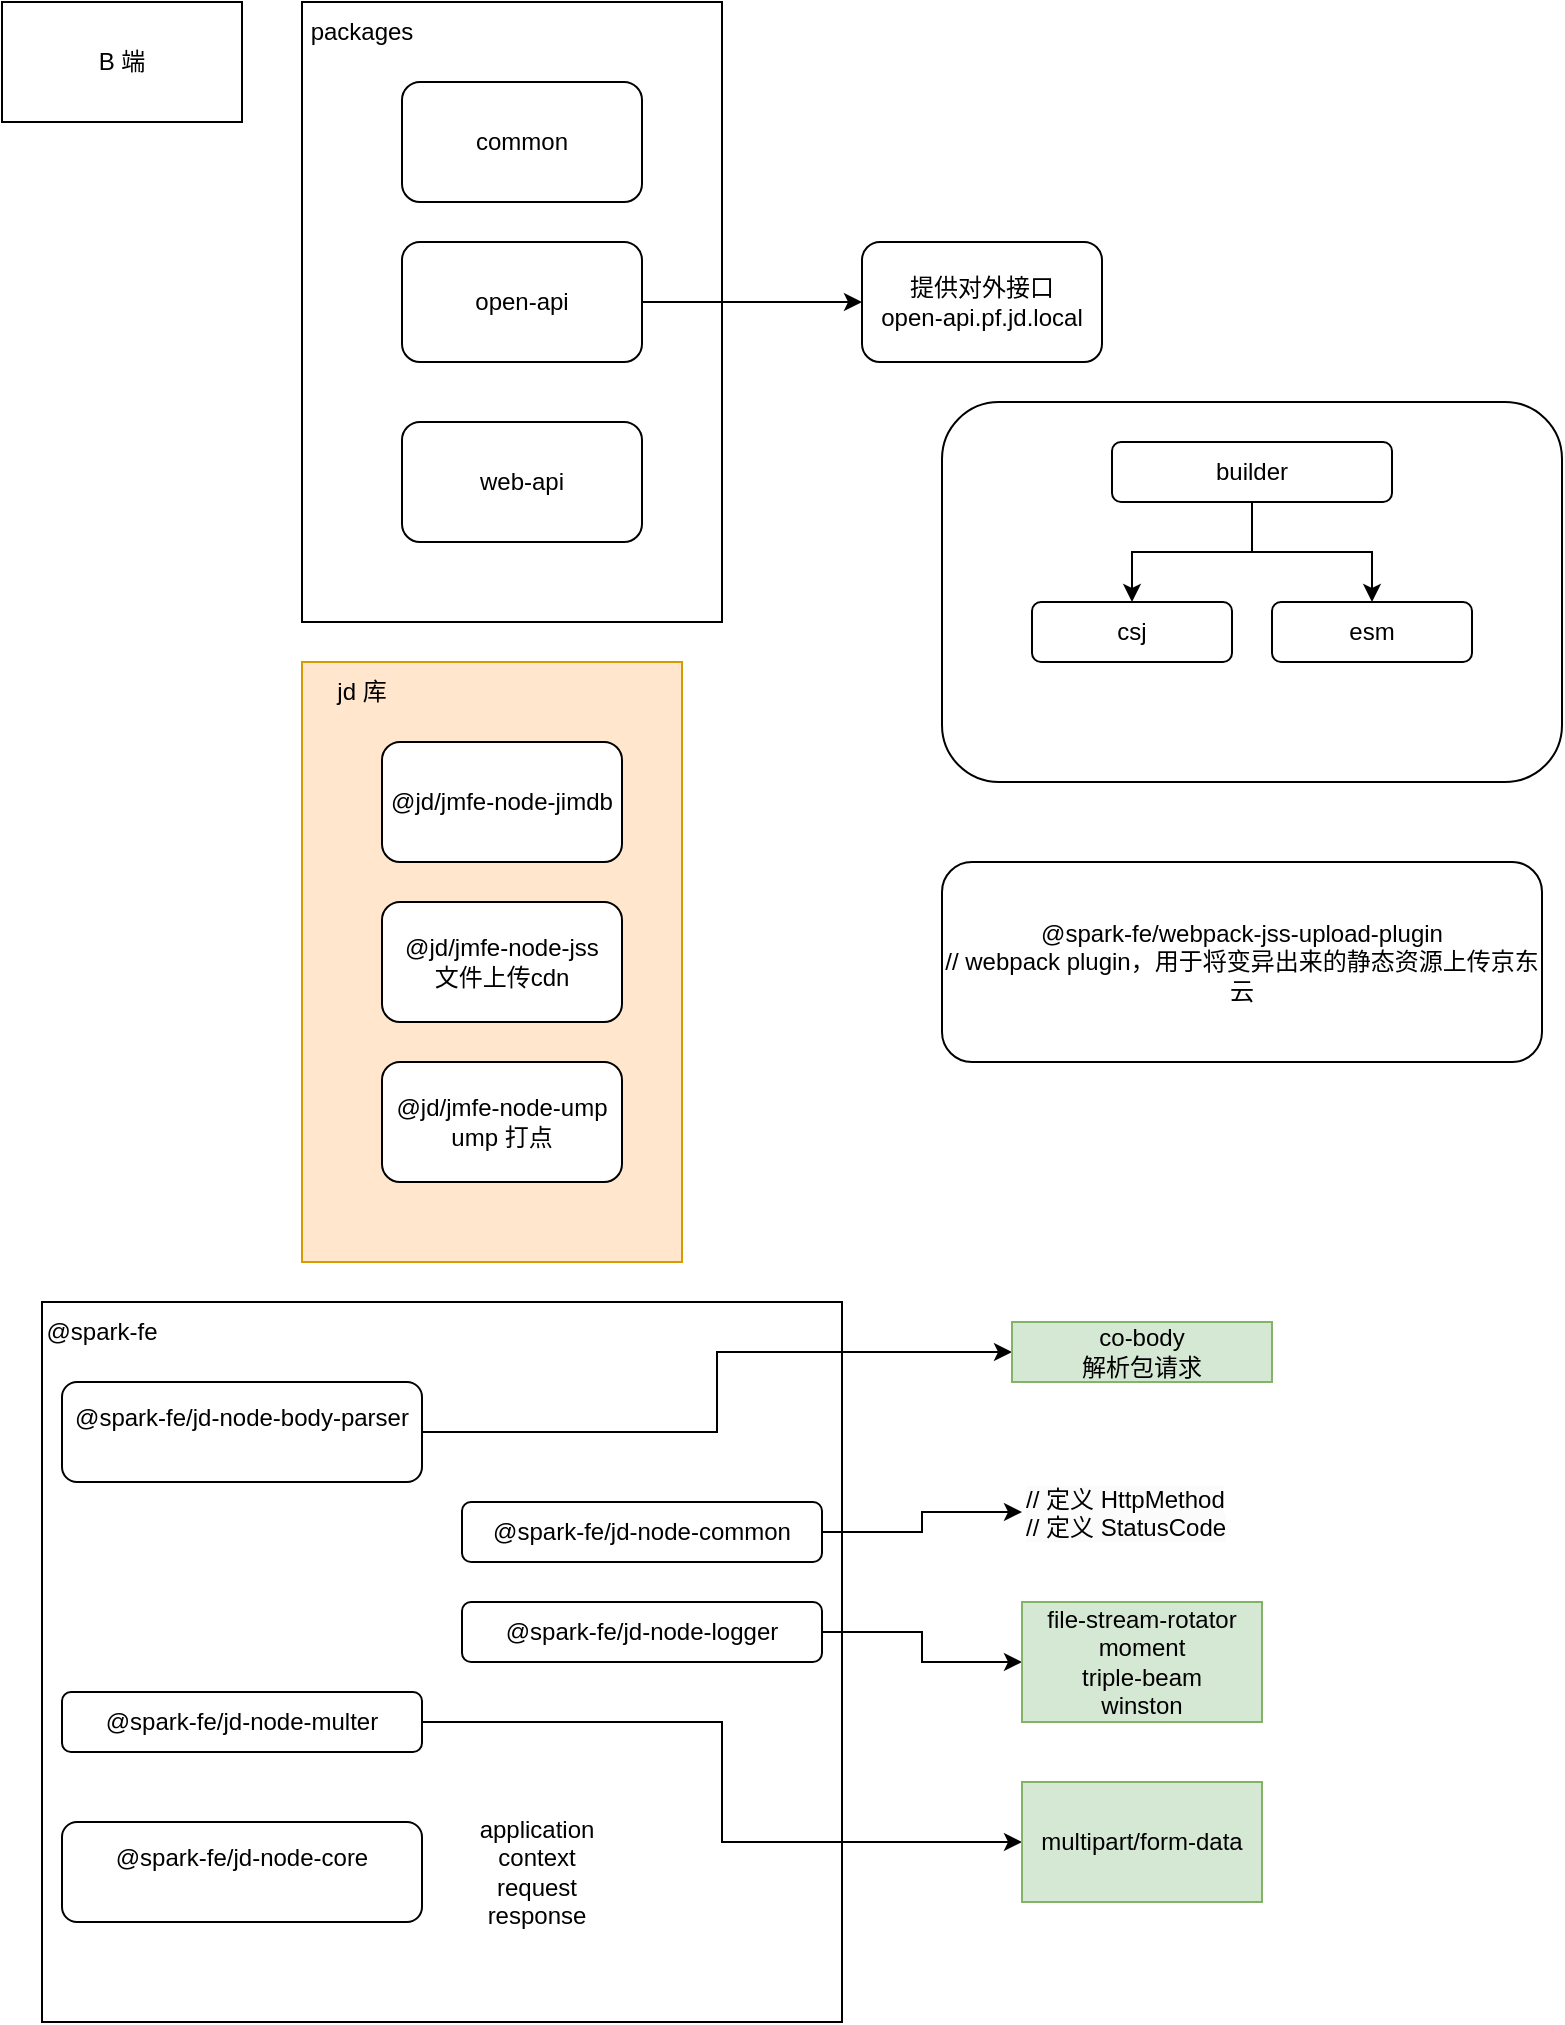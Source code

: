 <mxfile version="24.7.6">
  <diagram name="第 1 页" id="3vAh7QdnB1qTBY-ZftNN">
    <mxGraphModel dx="950" dy="790" grid="1" gridSize="10" guides="1" tooltips="1" connect="1" arrows="1" fold="1" page="1" pageScale="1" pageWidth="827" pageHeight="1169" math="0" shadow="0">
      <root>
        <mxCell id="0" />
        <mxCell id="1" parent="0" />
        <mxCell id="Lq6JoqWWNQ0NK9unKInm-11" value="" style="rounded=0;whiteSpace=wrap;html=1;fillColor=#ffe6cc;strokeColor=#d79b00;" vertex="1" parent="1">
          <mxGeometry x="180" y="450" width="190" height="300" as="geometry" />
        </mxCell>
        <mxCell id="Ht0crk6HDx3guG9gF4aA-12" style="edgeStyle=orthogonalEdgeStyle;rounded=0;orthogonalLoop=1;jettySize=auto;html=1;entryX=0.5;entryY=1;entryDx=0;entryDy=0;" parent="1" edge="1">
          <mxGeometry relative="1" as="geometry">
            <mxPoint x="270" y="175" as="sourcePoint" />
          </mxGeometry>
        </mxCell>
        <mxCell id="ANpy57t4Lm9dbjb7-NlE-1" value="&lt;div&gt;&lt;br&gt;&lt;/div&gt;&lt;div&gt;&lt;br&gt;&lt;/div&gt;" style="rounded=0;whiteSpace=wrap;html=1;" parent="1" vertex="1">
          <mxGeometry x="180" y="120" width="210" height="310" as="geometry" />
        </mxCell>
        <mxCell id="ANpy57t4Lm9dbjb7-NlE-2" value="B 端" style="rounded=0;whiteSpace=wrap;html=1;" parent="1" vertex="1">
          <mxGeometry x="30" y="120" width="120" height="60" as="geometry" />
        </mxCell>
        <mxCell id="Lq6JoqWWNQ0NK9unKInm-1" value="common" style="rounded=1;whiteSpace=wrap;html=1;" vertex="1" parent="1">
          <mxGeometry x="230" y="160" width="120" height="60" as="geometry" />
        </mxCell>
        <mxCell id="Lq6JoqWWNQ0NK9unKInm-5" style="edgeStyle=orthogonalEdgeStyle;rounded=0;orthogonalLoop=1;jettySize=auto;html=1;exitX=1;exitY=0.5;exitDx=0;exitDy=0;" edge="1" parent="1" source="Lq6JoqWWNQ0NK9unKInm-2">
          <mxGeometry relative="1" as="geometry">
            <mxPoint x="460" y="270" as="targetPoint" />
          </mxGeometry>
        </mxCell>
        <mxCell id="Lq6JoqWWNQ0NK9unKInm-2" value="open-api" style="rounded=1;whiteSpace=wrap;html=1;" vertex="1" parent="1">
          <mxGeometry x="230" y="240" width="120" height="60" as="geometry" />
        </mxCell>
        <mxCell id="Lq6JoqWWNQ0NK9unKInm-3" value="web-api" style="rounded=1;whiteSpace=wrap;html=1;" vertex="1" parent="1">
          <mxGeometry x="230" y="330" width="120" height="60" as="geometry" />
        </mxCell>
        <mxCell id="Lq6JoqWWNQ0NK9unKInm-4" value="packages" style="text;html=1;align=center;verticalAlign=middle;whiteSpace=wrap;rounded=0;" vertex="1" parent="1">
          <mxGeometry x="180" y="120" width="60" height="30" as="geometry" />
        </mxCell>
        <mxCell id="Lq6JoqWWNQ0NK9unKInm-7" value="提供对外接口&lt;br&gt;open-api.pf.jd.local" style="rounded=1;whiteSpace=wrap;html=1;" vertex="1" parent="1">
          <mxGeometry x="460" y="240" width="120" height="60" as="geometry" />
        </mxCell>
        <mxCell id="Lq6JoqWWNQ0NK9unKInm-8" value="@jd/jmfe-node-ump&lt;br&gt;ump 打点" style="rounded=1;whiteSpace=wrap;html=1;" vertex="1" parent="1">
          <mxGeometry x="220" y="650" width="120" height="60" as="geometry" />
        </mxCell>
        <mxCell id="Lq6JoqWWNQ0NK9unKInm-9" value="@jd/jmfe-node-jss&lt;br&gt;文件上传cdn" style="rounded=1;whiteSpace=wrap;html=1;" vertex="1" parent="1">
          <mxGeometry x="220" y="570" width="120" height="60" as="geometry" />
        </mxCell>
        <mxCell id="Lq6JoqWWNQ0NK9unKInm-12" value="jd 库" style="text;html=1;align=center;verticalAlign=middle;whiteSpace=wrap;rounded=0;" vertex="1" parent="1">
          <mxGeometry x="180" y="450" width="60" height="30" as="geometry" />
        </mxCell>
        <mxCell id="Lq6JoqWWNQ0NK9unKInm-13" value="" style="rounded=0;whiteSpace=wrap;html=1;" vertex="1" parent="1">
          <mxGeometry x="50" y="770" width="400" height="360" as="geometry" />
        </mxCell>
        <mxCell id="Lq6JoqWWNQ0NK9unKInm-14" value="@spark-fe" style="text;html=1;align=center;verticalAlign=middle;whiteSpace=wrap;rounded=0;" vertex="1" parent="1">
          <mxGeometry x="50" y="770" width="60" height="30" as="geometry" />
        </mxCell>
        <mxCell id="Lq6JoqWWNQ0NK9unKInm-38" style="edgeStyle=orthogonalEdgeStyle;rounded=0;orthogonalLoop=1;jettySize=auto;html=1;" edge="1" parent="1" source="Lq6JoqWWNQ0NK9unKInm-16" target="Lq6JoqWWNQ0NK9unKInm-39">
          <mxGeometry relative="1" as="geometry">
            <mxPoint x="520" y="835" as="targetPoint" />
          </mxGeometry>
        </mxCell>
        <mxCell id="Lq6JoqWWNQ0NK9unKInm-16" value="@spark-fe/jd-node-body-parser&lt;div&gt;&lt;br/&gt;&lt;/div&gt;" style="rounded=1;whiteSpace=wrap;html=1;" vertex="1" parent="1">
          <mxGeometry x="60" y="810" width="180" height="50" as="geometry" />
        </mxCell>
        <mxCell id="Lq6JoqWWNQ0NK9unKInm-29" style="edgeStyle=orthogonalEdgeStyle;rounded=0;orthogonalLoop=1;jettySize=auto;html=1;exitX=1;exitY=0.5;exitDx=0;exitDy=0;" edge="1" parent="1" source="Lq6JoqWWNQ0NK9unKInm-17" target="Lq6JoqWWNQ0NK9unKInm-27">
          <mxGeometry relative="1" as="geometry" />
        </mxCell>
        <mxCell id="Lq6JoqWWNQ0NK9unKInm-17" value="@spark-fe/jd-node-common" style="rounded=1;whiteSpace=wrap;html=1;" vertex="1" parent="1">
          <mxGeometry x="260" y="870" width="180" height="30" as="geometry" />
        </mxCell>
        <mxCell id="Lq6JoqWWNQ0NK9unKInm-18" value="@spark-fe/jd-node-core&lt;div&gt;&lt;br/&gt;&lt;/div&gt;" style="rounded=1;whiteSpace=wrap;html=1;" vertex="1" parent="1">
          <mxGeometry x="60" y="1030" width="180" height="50" as="geometry" />
        </mxCell>
        <mxCell id="Lq6JoqWWNQ0NK9unKInm-34" style="edgeStyle=orthogonalEdgeStyle;rounded=0;orthogonalLoop=1;jettySize=auto;html=1;exitX=1;exitY=0.5;exitDx=0;exitDy=0;entryX=0;entryY=0.5;entryDx=0;entryDy=0;" edge="1" parent="1" source="Lq6JoqWWNQ0NK9unKInm-19" target="Lq6JoqWWNQ0NK9unKInm-35">
          <mxGeometry relative="1" as="geometry">
            <mxPoint x="540" y="950" as="targetPoint" />
          </mxGeometry>
        </mxCell>
        <mxCell id="Lq6JoqWWNQ0NK9unKInm-19" value="@spark-fe/jd-node-logger" style="rounded=1;whiteSpace=wrap;html=1;" vertex="1" parent="1">
          <mxGeometry x="260" y="920" width="180" height="30" as="geometry" />
        </mxCell>
        <mxCell id="Lq6JoqWWNQ0NK9unKInm-37" style="edgeStyle=orthogonalEdgeStyle;rounded=0;orthogonalLoop=1;jettySize=auto;html=1;exitX=1;exitY=0.5;exitDx=0;exitDy=0;entryX=0;entryY=0.5;entryDx=0;entryDy=0;" edge="1" parent="1" source="Lq6JoqWWNQ0NK9unKInm-22" target="Lq6JoqWWNQ0NK9unKInm-36">
          <mxGeometry relative="1" as="geometry" />
        </mxCell>
        <mxCell id="Lq6JoqWWNQ0NK9unKInm-22" value="@spark-fe/jd-node-multer" style="rounded=1;whiteSpace=wrap;html=1;" vertex="1" parent="1">
          <mxGeometry x="60" y="965" width="180" height="30" as="geometry" />
        </mxCell>
        <mxCell id="Lq6JoqWWNQ0NK9unKInm-26" value="&lt;div style=&quot;text-align: start;&quot;&gt;@jd/jmfe-node-jimdb&lt;/div&gt;" style="rounded=1;whiteSpace=wrap;html=1;" vertex="1" parent="1">
          <mxGeometry x="220" y="490" width="120" height="60" as="geometry" />
        </mxCell>
        <mxCell id="Lq6JoqWWNQ0NK9unKInm-27" value="&lt;span style=&quot;color: rgb(0, 0, 0); font-family: Helvetica; font-size: 12px; font-style: normal; font-variant-ligatures: normal; font-variant-caps: normal; font-weight: 400; letter-spacing: normal; orphans: 2; text-align: center; text-indent: 0px; text-transform: none; widows: 2; word-spacing: 0px; -webkit-text-stroke-width: 0px; white-space: normal; background-color: rgb(251, 251, 251); text-decoration-thickness: initial; text-decoration-style: initial; text-decoration-color: initial; display: inline !important; float: none;&quot;&gt;// 定义&amp;nbsp;HttpMethod&lt;br&gt;// 定义 StatusCode&lt;/span&gt;" style="text;whiteSpace=wrap;html=1;" vertex="1" parent="1">
          <mxGeometry x="540" y="855" width="130" height="40" as="geometry" />
        </mxCell>
        <mxCell id="Lq6JoqWWNQ0NK9unKInm-35" value="file-stream-rotator&lt;br&gt;moment&lt;br&gt;triple-beam&lt;br&gt;winston" style="rounded=0;whiteSpace=wrap;html=1;fillColor=#d5e8d4;strokeColor=#82b366;" vertex="1" parent="1">
          <mxGeometry x="540" y="920" width="120" height="60" as="geometry" />
        </mxCell>
        <mxCell id="Lq6JoqWWNQ0NK9unKInm-36" value="multipart/form-data" style="rounded=0;whiteSpace=wrap;html=1;fillColor=#d5e8d4;strokeColor=#82b366;" vertex="1" parent="1">
          <mxGeometry x="540" y="1010" width="120" height="60" as="geometry" />
        </mxCell>
        <mxCell id="Lq6JoqWWNQ0NK9unKInm-39" value="co-body&lt;br&gt;解析包请求" style="text;html=1;align=center;verticalAlign=middle;whiteSpace=wrap;rounded=0;fillColor=#d5e8d4;strokeColor=#82b366;" vertex="1" parent="1">
          <mxGeometry x="535" y="780" width="130" height="30" as="geometry" />
        </mxCell>
        <mxCell id="Lq6JoqWWNQ0NK9unKInm-40" value="application&lt;br&gt;context&lt;br&gt;request&lt;br&gt;response" style="text;html=1;align=center;verticalAlign=middle;whiteSpace=wrap;rounded=0;" vertex="1" parent="1">
          <mxGeometry x="255" y="1030" width="85" height="50" as="geometry" />
        </mxCell>
        <mxCell id="Lq6JoqWWNQ0NK9unKInm-41" value="" style="rounded=1;whiteSpace=wrap;html=1;" vertex="1" parent="1">
          <mxGeometry x="500" y="320" width="310" height="190" as="geometry" />
        </mxCell>
        <mxCell id="Lq6JoqWWNQ0NK9unKInm-45" style="edgeStyle=orthogonalEdgeStyle;rounded=0;orthogonalLoop=1;jettySize=auto;html=1;exitX=0.5;exitY=1;exitDx=0;exitDy=0;" edge="1" parent="1" source="Lq6JoqWWNQ0NK9unKInm-42" target="Lq6JoqWWNQ0NK9unKInm-43">
          <mxGeometry relative="1" as="geometry" />
        </mxCell>
        <mxCell id="Lq6JoqWWNQ0NK9unKInm-46" style="edgeStyle=orthogonalEdgeStyle;rounded=0;orthogonalLoop=1;jettySize=auto;html=1;exitX=0.5;exitY=1;exitDx=0;exitDy=0;entryX=0.5;entryY=0;entryDx=0;entryDy=0;" edge="1" parent="1" source="Lq6JoqWWNQ0NK9unKInm-42" target="Lq6JoqWWNQ0NK9unKInm-44">
          <mxGeometry relative="1" as="geometry" />
        </mxCell>
        <mxCell id="Lq6JoqWWNQ0NK9unKInm-42" value="builder" style="rounded=1;whiteSpace=wrap;html=1;" vertex="1" parent="1">
          <mxGeometry x="585" y="340" width="140" height="30" as="geometry" />
        </mxCell>
        <mxCell id="Lq6JoqWWNQ0NK9unKInm-43" value="csj" style="rounded=1;whiteSpace=wrap;html=1;" vertex="1" parent="1">
          <mxGeometry x="545" y="420" width="100" height="30" as="geometry" />
        </mxCell>
        <mxCell id="Lq6JoqWWNQ0NK9unKInm-44" value="esm" style="rounded=1;whiteSpace=wrap;html=1;" vertex="1" parent="1">
          <mxGeometry x="665" y="420" width="100" height="30" as="geometry" />
        </mxCell>
        <mxCell id="Lq6JoqWWNQ0NK9unKInm-47" value="@spark-fe/webpack-jss-upload-plugin&lt;br&gt;// webpack plugin，用于将变异出来的静态资源上传京东云" style="rounded=1;whiteSpace=wrap;html=1;" vertex="1" parent="1">
          <mxGeometry x="500" y="550" width="300" height="100" as="geometry" />
        </mxCell>
      </root>
    </mxGraphModel>
  </diagram>
</mxfile>
